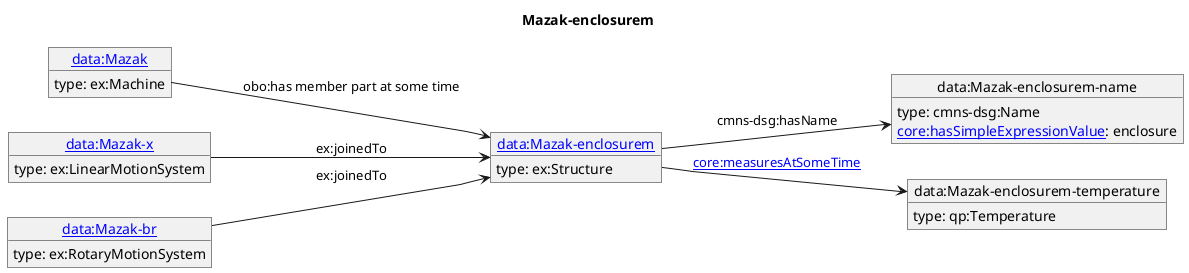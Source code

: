 @startuml
skinparam linetype polyline
left to right direction
title Mazak-enclosurem
object "[[./Mazak-enclosurem.html data:Mazak-enclosurem]]" as o1 {
 type: ex:Structure 
}
object "data:Mazak-enclosurem-name" as o2 {
 type: cmns-dsg:Name 
}
object "data:Mazak-enclosurem-temperature" as o3 {
 type: qp:Temperature 
}
object "[[./Mazak.html data:Mazak]]" as o4 {
 type: ex:Machine 
}
object "[[./Mazak-x.html data:Mazak-x]]" as o5 {
 type: ex:LinearMotionSystem 
}
object "[[./Mazak-br.html data:Mazak-br]]" as o6 {
 type: ex:RotaryMotionSystem 
}
o1 --> o2 : cmns-dsg:hasName
o2 : [[https://spec.industrialontologies.org/ontology/core/Core/hasSimpleExpressionValue core:hasSimpleExpressionValue]]: enclosure
o1 --> o3 : [[https://spec.industrialontologies.org/ontology/core/Core/measuresAtSomeTime core:measuresAtSomeTime]]
o4 --> o1 : obo:has member part at some time
o5 --> o1 : ex:joinedTo
o6 --> o1 : ex:joinedTo
@enduml
